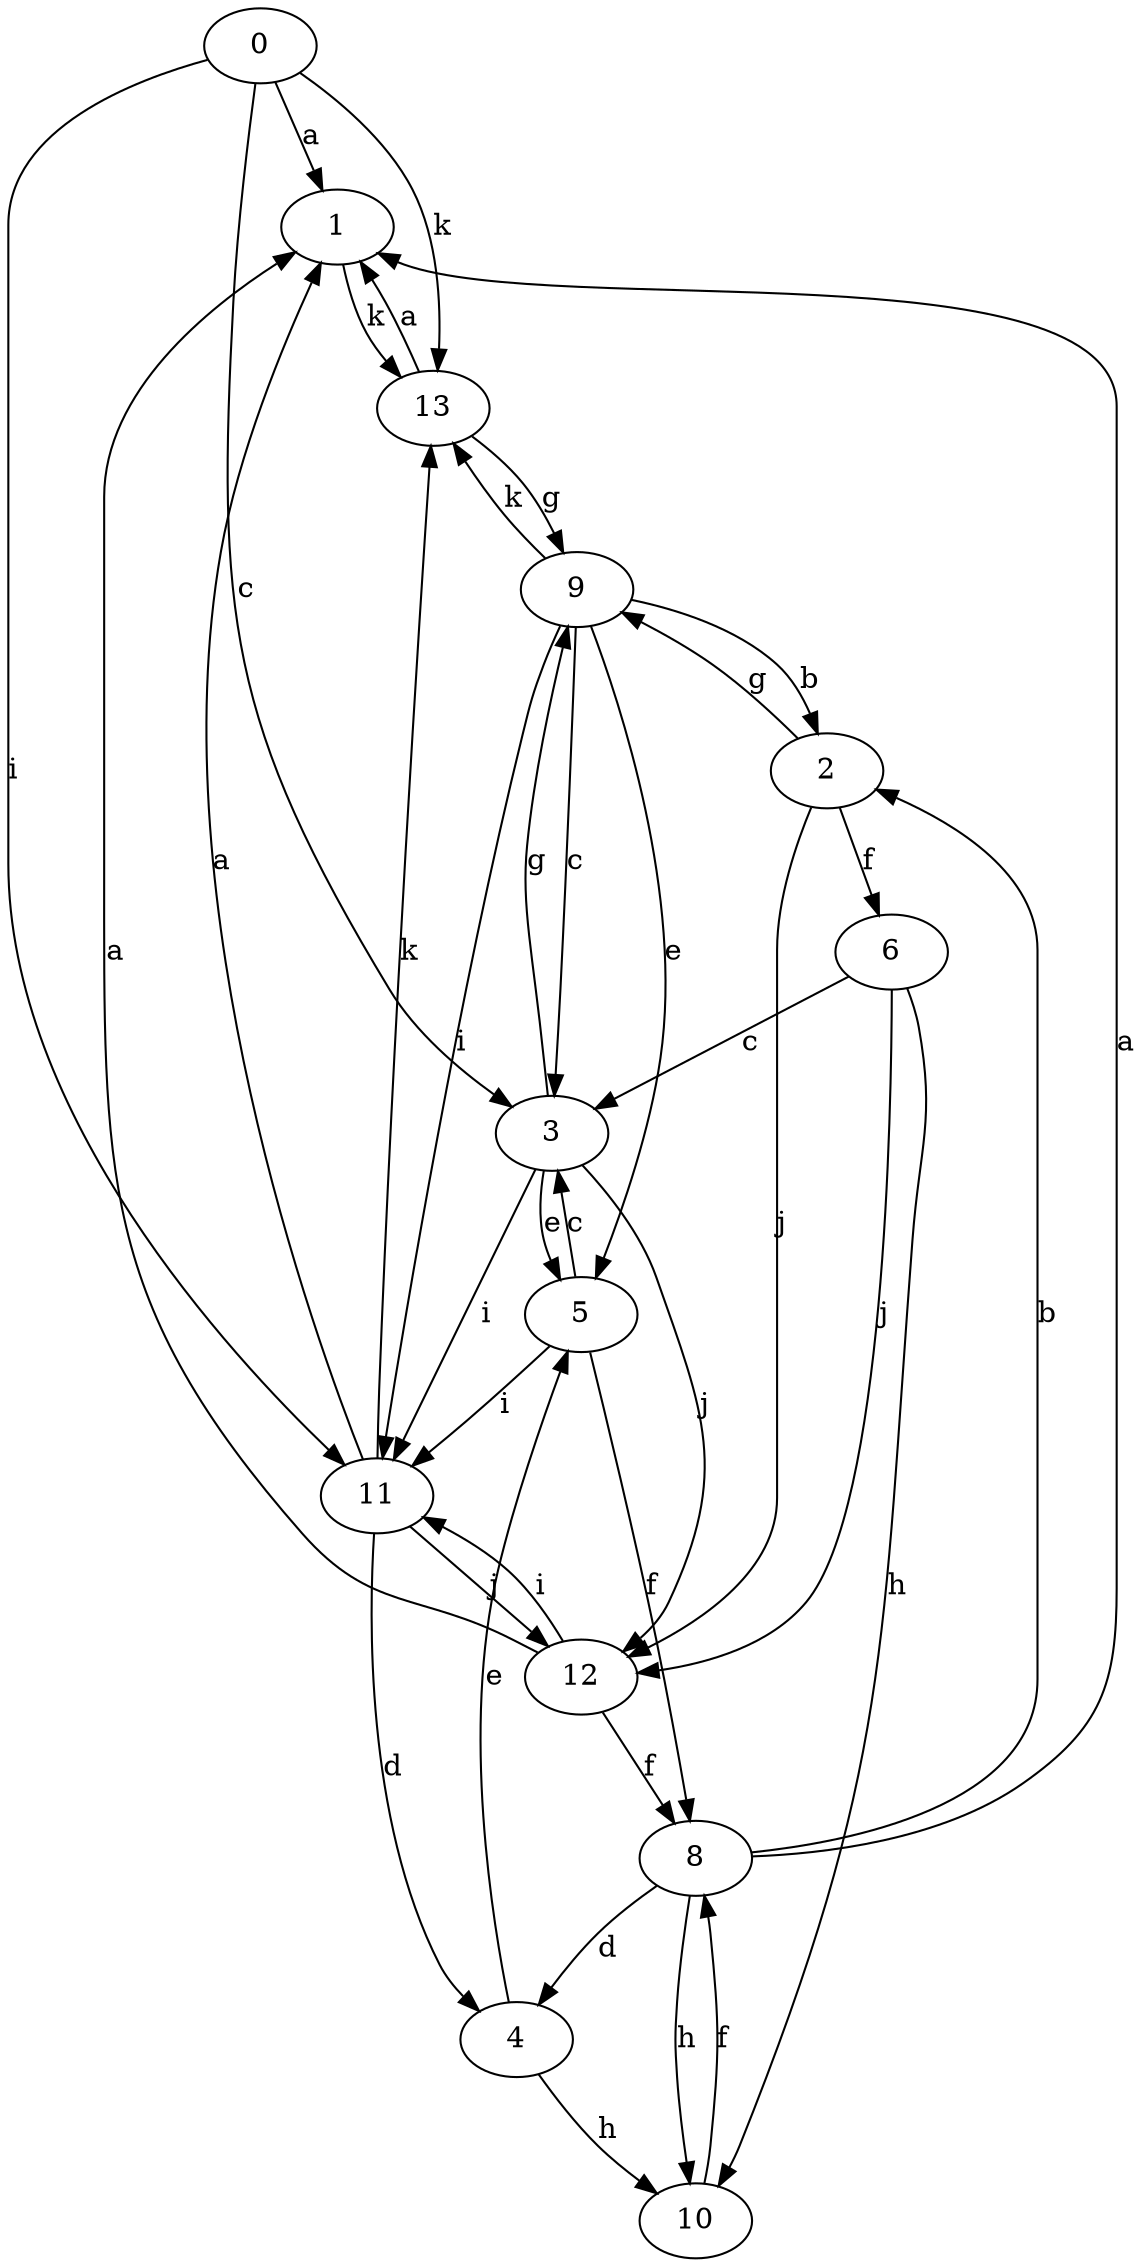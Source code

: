 strict digraph  {
0;
1;
2;
3;
4;
5;
6;
8;
9;
10;
11;
12;
13;
0 -> 1  [label=a];
0 -> 3  [label=c];
0 -> 11  [label=i];
0 -> 13  [label=k];
1 -> 13  [label=k];
2 -> 6  [label=f];
2 -> 9  [label=g];
2 -> 12  [label=j];
3 -> 5  [label=e];
3 -> 9  [label=g];
3 -> 11  [label=i];
3 -> 12  [label=j];
4 -> 5  [label=e];
4 -> 10  [label=h];
5 -> 3  [label=c];
5 -> 8  [label=f];
5 -> 11  [label=i];
6 -> 3  [label=c];
6 -> 10  [label=h];
6 -> 12  [label=j];
8 -> 1  [label=a];
8 -> 2  [label=b];
8 -> 4  [label=d];
8 -> 10  [label=h];
9 -> 2  [label=b];
9 -> 3  [label=c];
9 -> 5  [label=e];
9 -> 11  [label=i];
9 -> 13  [label=k];
10 -> 8  [label=f];
11 -> 1  [label=a];
11 -> 4  [label=d];
11 -> 12  [label=j];
11 -> 13  [label=k];
12 -> 1  [label=a];
12 -> 8  [label=f];
12 -> 11  [label=i];
13 -> 1  [label=a];
13 -> 9  [label=g];
}
